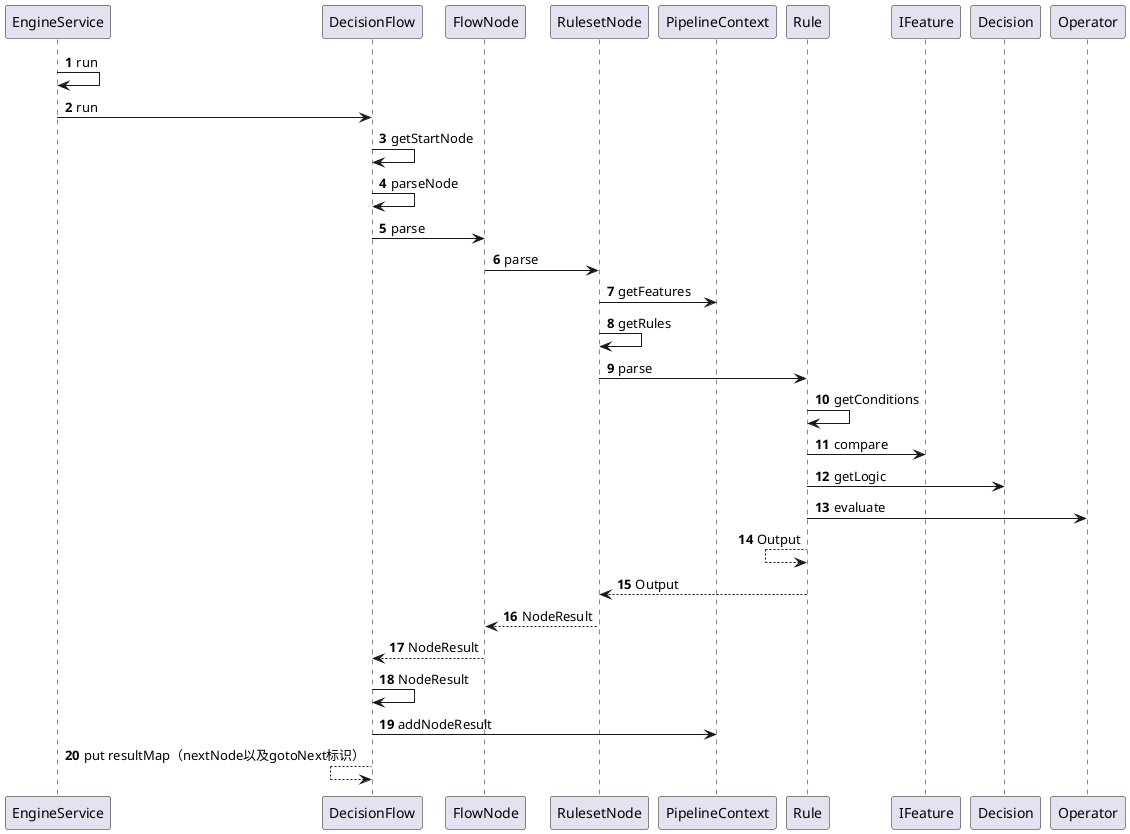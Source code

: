 @startuml
'https://plantuml.com/sequence-diagram

autonumber

EngineService -> EngineService: run
EngineService -> DecisionFlow: run
DecisionFlow -> DecisionFlow: getStartNode
DecisionFlow -> DecisionFlow: parseNode
DecisionFlow -> FlowNode: parse
FlowNode -> RulesetNode: parse
RulesetNode -> PipelineContext: getFeatures
RulesetNode -> RulesetNode: getRules
RulesetNode -> Rule: parse
Rule -> Rule: getConditions
Rule -> IFeature: compare
Rule -> Decision: getLogic
Rule -> Operator: evaluate
Rule <-- Rule: Output
RulesetNode <-- Rule: Output
FlowNode <-- RulesetNode: NodeResult
DecisionFlow <-- FlowNode: NodeResult
DecisionFlow -> DecisionFlow: NodeResult
DecisionFlow -> PipelineContext: addNodeResult
DecisionFlow <-- DecisionFlow: put resultMap（nextNode以及gotoNext标识）

@enduml